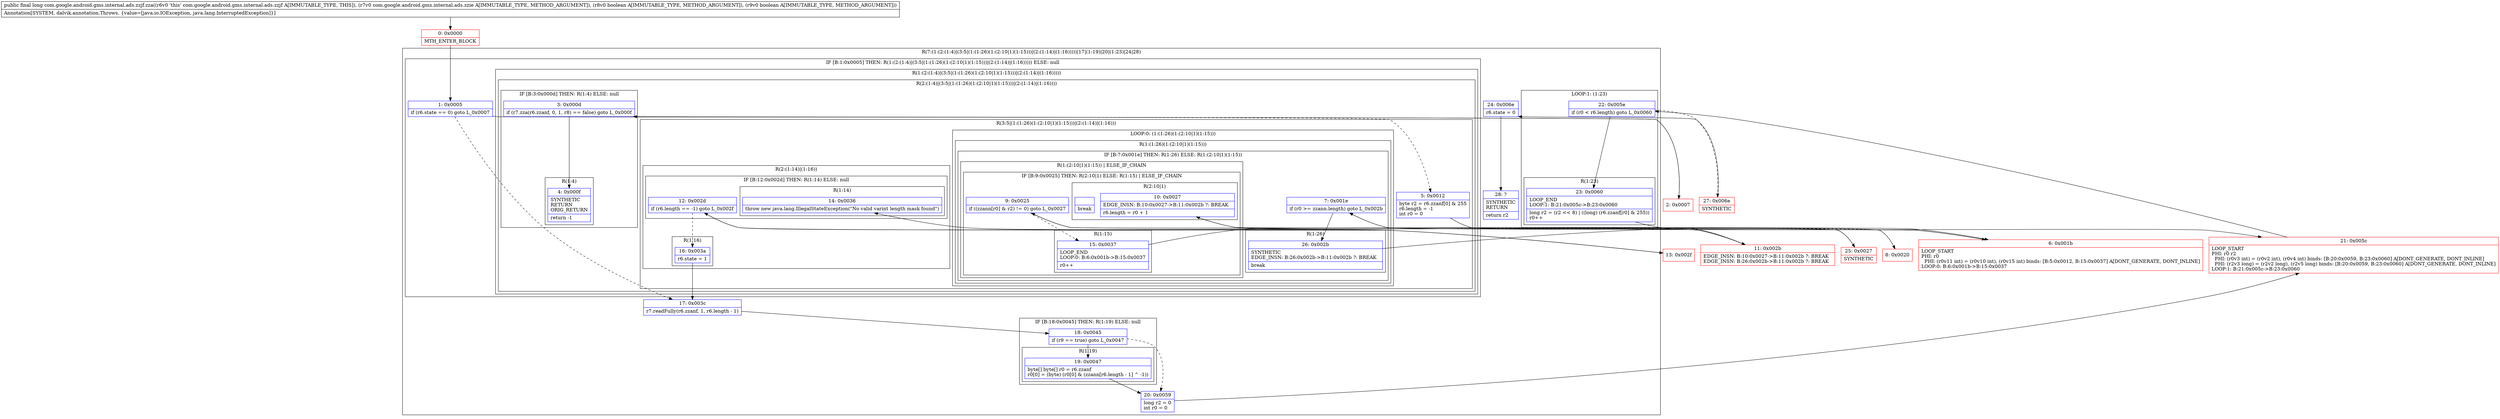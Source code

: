 digraph "CFG forcom.google.android.gms.internal.ads.zzjf.zza(Lcom\/google\/android\/gms\/internal\/ads\/zzie;ZZ)J" {
subgraph cluster_Region_2140309225 {
label = "R(7:(1:(2:(1:4)|(3:5|(1:(1:26)(1:(2:10|1)(1:15)))|(2:(1:14)|(1:16)))))|17|(1:19)|20|(1:23)|24|28)";
node [shape=record,color=blue];
subgraph cluster_IfRegion_2116547653 {
label = "IF [B:1:0x0005] THEN: R(1:(2:(1:4)|(3:5|(1:(1:26)(1:(2:10|1)(1:15)))|(2:(1:14)|(1:16))))) ELSE: null";
node [shape=record,color=blue];
Node_1 [shape=record,label="{1\:\ 0x0005|if (r6.state == 0) goto L_0x0007\l}"];
subgraph cluster_Region_1529515909 {
label = "R(1:(2:(1:4)|(3:5|(1:(1:26)(1:(2:10|1)(1:15)))|(2:(1:14)|(1:16)))))";
node [shape=record,color=blue];
subgraph cluster_Region_256061076 {
label = "R(2:(1:4)|(3:5|(1:(1:26)(1:(2:10|1)(1:15)))|(2:(1:14)|(1:16))))";
node [shape=record,color=blue];
subgraph cluster_IfRegion_1058116600 {
label = "IF [B:3:0x000d] THEN: R(1:4) ELSE: null";
node [shape=record,color=blue];
Node_3 [shape=record,label="{3\:\ 0x000d|if (r7.zza(r6.zzanf, 0, 1, r8) == false) goto L_0x000f\l}"];
subgraph cluster_Region_2119552387 {
label = "R(1:4)";
node [shape=record,color=blue];
Node_4 [shape=record,label="{4\:\ 0x000f|SYNTHETIC\lRETURN\lORIG_RETURN\l|return \-1\l}"];
}
}
subgraph cluster_Region_203181958 {
label = "R(3:5|(1:(1:26)(1:(2:10|1)(1:15)))|(2:(1:14)|(1:16)))";
node [shape=record,color=blue];
Node_5 [shape=record,label="{5\:\ 0x0012|byte r2 = r6.zzanf[0] & 255\lr6.length = \-1\lint r0 = 0\l}"];
subgraph cluster_LoopRegion_1905009515 {
label = "LOOP:0: (1:(1:26)(1:(2:10|1)(1:15)))";
node [shape=record,color=blue];
subgraph cluster_Region_1739428928 {
label = "R(1:(1:26)(1:(2:10|1)(1:15)))";
node [shape=record,color=blue];
subgraph cluster_IfRegion_249289642 {
label = "IF [B:7:0x001e] THEN: R(1:26) ELSE: R(1:(2:10|1)(1:15))";
node [shape=record,color=blue];
Node_7 [shape=record,label="{7\:\ 0x001e|if (r0 \>= zzann.length) goto L_0x002b\l}"];
subgraph cluster_Region_1418741022 {
label = "R(1:26)";
node [shape=record,color=blue];
Node_26 [shape=record,label="{26\:\ 0x002b|SYNTHETIC\lEDGE_INSN: B:26:0x002b\-\>B:11:0x002b ?: BREAK  \l|break\l}"];
}
subgraph cluster_Region_83473370 {
label = "R(1:(2:10|1)(1:15)) | ELSE_IF_CHAIN\l";
node [shape=record,color=blue];
subgraph cluster_IfRegion_103966485 {
label = "IF [B:9:0x0025] THEN: R(2:10|1) ELSE: R(1:15) | ELSE_IF_CHAIN\l";
node [shape=record,color=blue];
Node_9 [shape=record,label="{9\:\ 0x0025|if ((zzann[r0] & r2) != 0) goto L_0x0027\l}"];
subgraph cluster_Region_1624626568 {
label = "R(2:10|1)";
node [shape=record,color=blue];
Node_10 [shape=record,label="{10\:\ 0x0027|EDGE_INSN: B:10:0x0027\-\>B:11:0x002b ?: BREAK  \l|r6.length = r0 + 1\l}"];
Node_InsnContainer_343822165 [shape=record,label="{|break\l}"];
}
subgraph cluster_Region_2017309846 {
label = "R(1:15)";
node [shape=record,color=blue];
Node_15 [shape=record,label="{15\:\ 0x0037|LOOP_END\lLOOP:0: B:6:0x001b\-\>B:15:0x0037\l|r0++\l}"];
}
}
}
}
}
}
subgraph cluster_Region_528139790 {
label = "R(2:(1:14)|(1:16))";
node [shape=record,color=blue];
subgraph cluster_IfRegion_1234491466 {
label = "IF [B:12:0x002d] THEN: R(1:14) ELSE: null";
node [shape=record,color=blue];
Node_12 [shape=record,label="{12\:\ 0x002d|if (r6.length == \-1) goto L_0x002f\l}"];
subgraph cluster_Region_12240321 {
label = "R(1:14)";
node [shape=record,color=blue];
Node_14 [shape=record,label="{14\:\ 0x0036|throw new java.lang.IllegalStateException(\"No valid varint length mask found\")\l}"];
}
}
subgraph cluster_Region_1725445732 {
label = "R(1:16)";
node [shape=record,color=blue];
Node_16 [shape=record,label="{16\:\ 0x003a|r6.state = 1\l}"];
}
}
}
}
}
}
Node_17 [shape=record,label="{17\:\ 0x003c|r7.readFully(r6.zzanf, 1, r6.length \- 1)\l}"];
subgraph cluster_IfRegion_802936327 {
label = "IF [B:18:0x0045] THEN: R(1:19) ELSE: null";
node [shape=record,color=blue];
Node_18 [shape=record,label="{18\:\ 0x0045|if (r9 == true) goto L_0x0047\l}"];
subgraph cluster_Region_1733437515 {
label = "R(1:19)";
node [shape=record,color=blue];
Node_19 [shape=record,label="{19\:\ 0x0047|byte[] byte[] r0 = r6.zzanf\lr0[0] = (byte) (r0[0] & (zzann[r6.length \- 1] ^ \-1))\l}"];
}
}
Node_20 [shape=record,label="{20\:\ 0x0059|long r2 = 0\lint r0 = 0\l}"];
subgraph cluster_LoopRegion_1252432615 {
label = "LOOP:1: (1:23)";
node [shape=record,color=blue];
Node_22 [shape=record,label="{22\:\ 0x005e|if (r0 \< r6.length) goto L_0x0060\l}"];
subgraph cluster_Region_1292432781 {
label = "R(1:23)";
node [shape=record,color=blue];
Node_23 [shape=record,label="{23\:\ 0x0060|LOOP_END\lLOOP:1: B:21:0x005c\-\>B:23:0x0060\l|long r2 = (r2 \<\< 8) \| ((long) (r6.zzanf[r0] & 255))\lr0++\l}"];
}
}
Node_24 [shape=record,label="{24\:\ 0x006e|r6.state = 0\l}"];
Node_28 [shape=record,label="{28\:\ ?|SYNTHETIC\lRETURN\l|return r2\l}"];
}
Node_0 [shape=record,color=red,label="{0\:\ 0x0000|MTH_ENTER_BLOCK\l}"];
Node_2 [shape=record,color=red,label="{2\:\ 0x0007}"];
Node_6 [shape=record,color=red,label="{6\:\ 0x001b|LOOP_START\lPHI: r0 \l  PHI: (r0v11 int) = (r0v10 int), (r0v15 int) binds: [B:5:0x0012, B:15:0x0037] A[DONT_GENERATE, DONT_INLINE]\lLOOP:0: B:6:0x001b\-\>B:15:0x0037\l}"];
Node_8 [shape=record,color=red,label="{8\:\ 0x0020}"];
Node_11 [shape=record,color=red,label="{11\:\ 0x002b|EDGE_INSN: B:10:0x0027\-\>B:11:0x002b ?: BREAK  \lEDGE_INSN: B:26:0x002b\-\>B:11:0x002b ?: BREAK  \l}"];
Node_13 [shape=record,color=red,label="{13\:\ 0x002f}"];
Node_21 [shape=record,color=red,label="{21\:\ 0x005c|LOOP_START\lPHI: r0 r2 \l  PHI: (r0v3 int) = (r0v2 int), (r0v4 int) binds: [B:20:0x0059, B:23:0x0060] A[DONT_GENERATE, DONT_INLINE]\l  PHI: (r2v3 long) = (r2v2 long), (r2v5 long) binds: [B:20:0x0059, B:23:0x0060] A[DONT_GENERATE, DONT_INLINE]\lLOOP:1: B:21:0x005c\-\>B:23:0x0060\l}"];
Node_25 [shape=record,color=red,label="{25\:\ 0x0027|SYNTHETIC\l}"];
Node_27 [shape=record,color=red,label="{27\:\ 0x006e|SYNTHETIC\l}"];
MethodNode[shape=record,label="{public final long com.google.android.gms.internal.ads.zzjf.zza((r6v0 'this' com.google.android.gms.internal.ads.zzjf A[IMMUTABLE_TYPE, THIS]), (r7v0 com.google.android.gms.internal.ads.zzie A[IMMUTABLE_TYPE, METHOD_ARGUMENT]), (r8v0 boolean A[IMMUTABLE_TYPE, METHOD_ARGUMENT]), (r9v0 boolean A[IMMUTABLE_TYPE, METHOD_ARGUMENT]))  | Annotation[SYSTEM, dalvik.annotation.Throws, \{value=[java.io.IOException, java.lang.InterruptedException]\}]\l}"];
MethodNode -> Node_0;
Node_1 -> Node_2;
Node_1 -> Node_17[style=dashed];
Node_3 -> Node_4;
Node_3 -> Node_5[style=dashed];
Node_5 -> Node_6;
Node_7 -> Node_8[style=dashed];
Node_7 -> Node_26;
Node_26 -> Node_11;
Node_9 -> Node_15[style=dashed];
Node_9 -> Node_25;
Node_10 -> Node_11;
Node_15 -> Node_6;
Node_12 -> Node_13;
Node_12 -> Node_16[style=dashed];
Node_16 -> Node_17;
Node_17 -> Node_18;
Node_18 -> Node_19;
Node_18 -> Node_20[style=dashed];
Node_19 -> Node_20;
Node_20 -> Node_21;
Node_22 -> Node_23;
Node_22 -> Node_27[style=dashed];
Node_23 -> Node_21;
Node_24 -> Node_28;
Node_0 -> Node_1;
Node_2 -> Node_3;
Node_6 -> Node_7;
Node_8 -> Node_9;
Node_11 -> Node_12;
Node_13 -> Node_14;
Node_21 -> Node_22;
Node_25 -> Node_10;
Node_27 -> Node_24;
}

